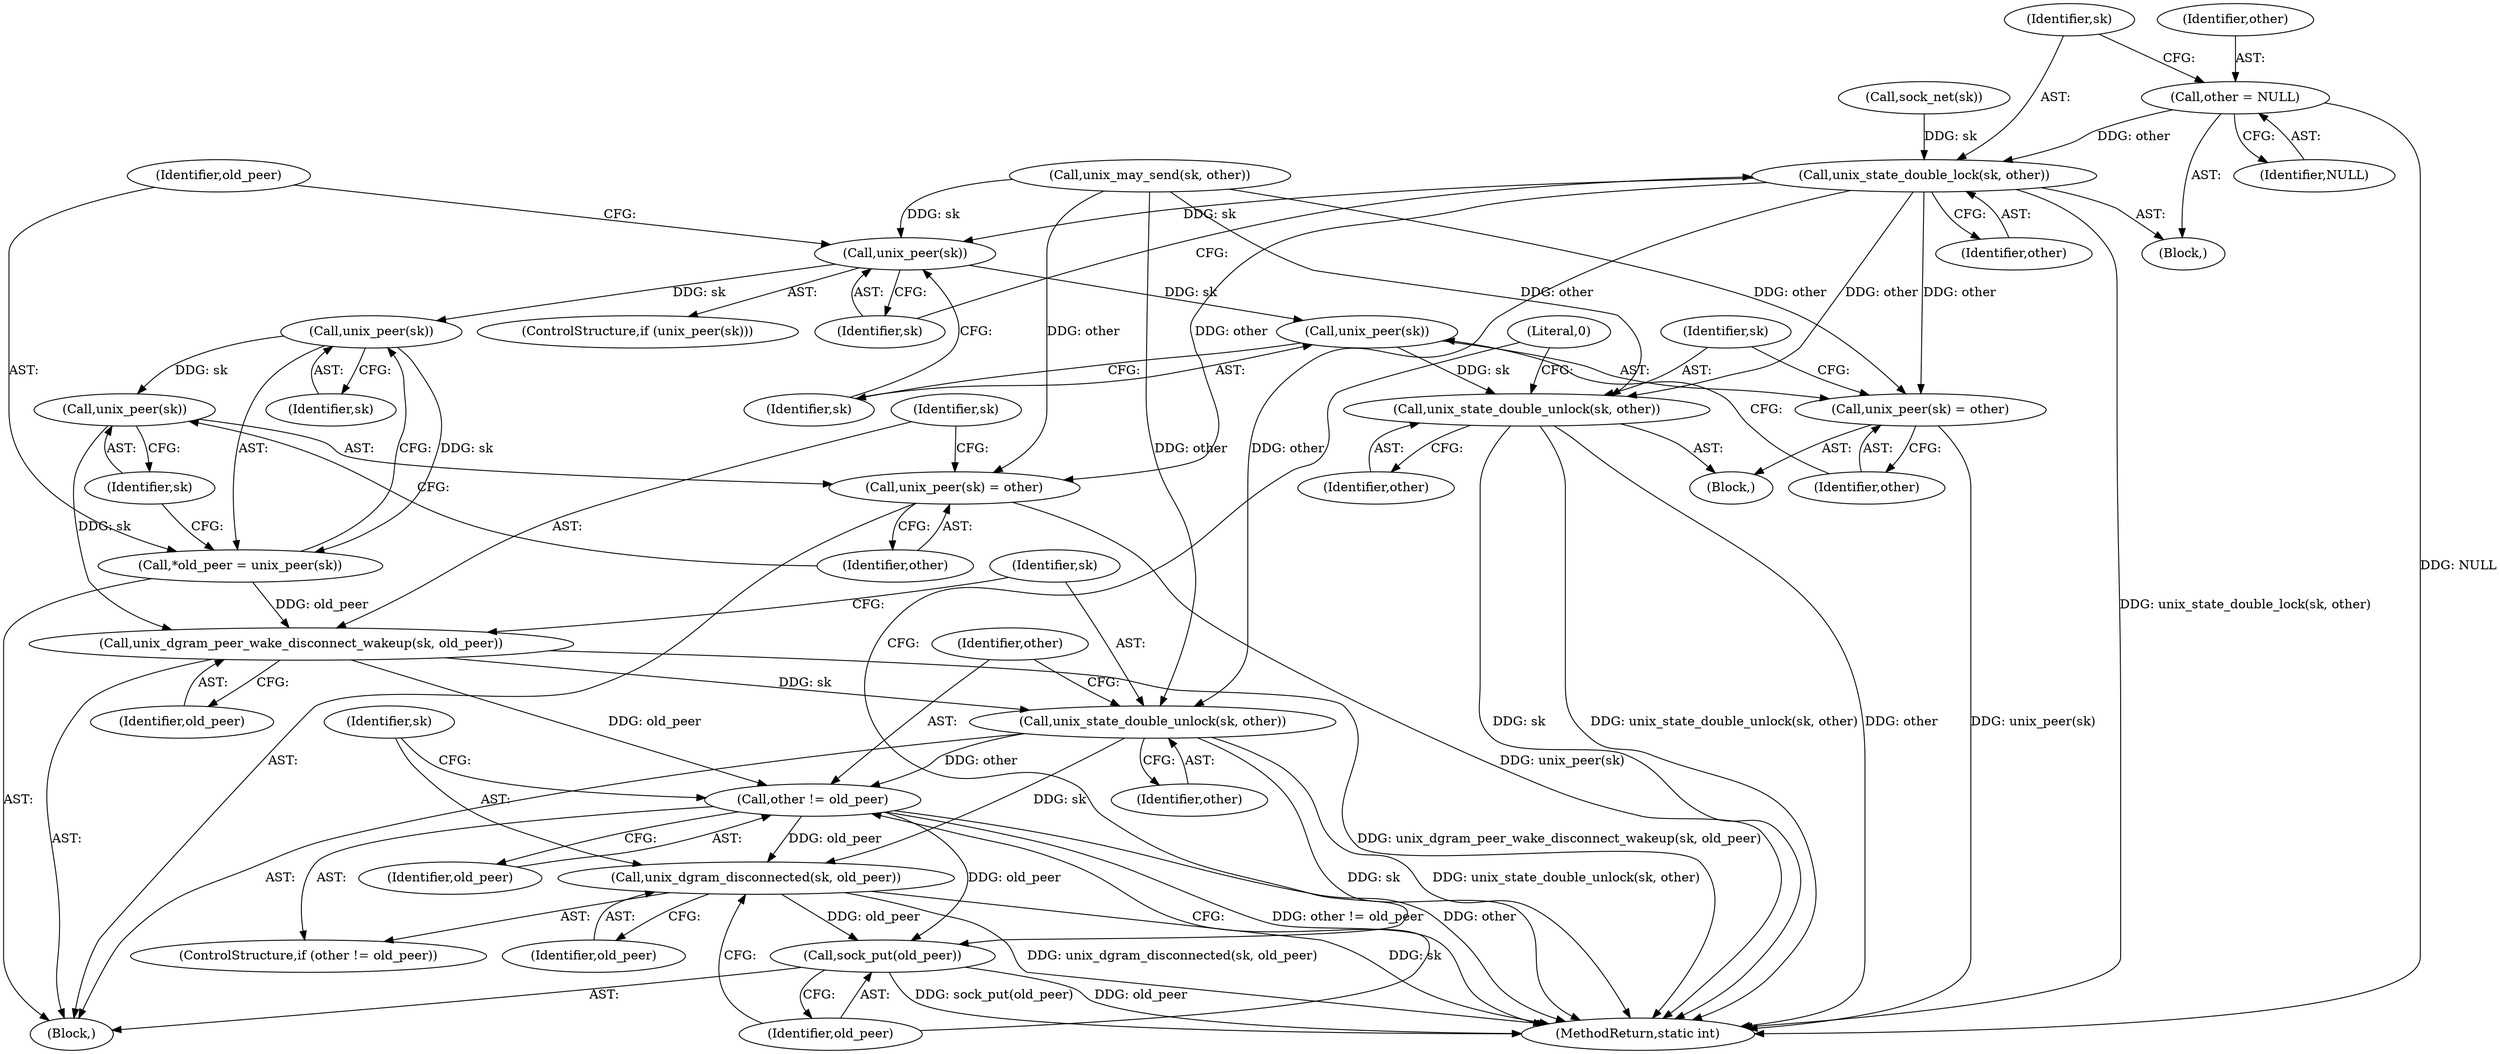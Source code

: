 digraph "0_linux_7d267278a9ece963d77eefec61630223fce08c6c_0@pointer" {
"1000227" [label="(Call,other = NULL)"];
"1000230" [label="(Call,unix_state_double_lock(sk, other))"];
"1000234" [label="(Call,unix_peer(sk))"];
"1000240" [label="(Call,unix_peer(sk))"];
"1000238" [label="(Call,*old_peer = unix_peer(sk))"];
"1000246" [label="(Call,unix_dgram_peer_wake_disconnect_wakeup(sk, old_peer))"];
"1000249" [label="(Call,unix_state_double_unlock(sk, other))"];
"1000253" [label="(Call,other != old_peer)"];
"1000256" [label="(Call,unix_dgram_disconnected(sk, old_peer))"];
"1000259" [label="(Call,sock_put(old_peer))"];
"1000243" [label="(Call,unix_peer(sk))"];
"1000264" [label="(Call,unix_peer(sk))"];
"1000267" [label="(Call,unix_state_double_unlock(sk, other))"];
"1000242" [label="(Call,unix_peer(sk) = other)"];
"1000263" [label="(Call,unix_peer(sk) = other)"];
"1000251" [label="(Identifier,other)"];
"1000258" [label="(Identifier,old_peer)"];
"1000262" [label="(Block,)"];
"1000246" [label="(Call,unix_dgram_peer_wake_disconnect_wakeup(sk, old_peer))"];
"1000236" [label="(Block,)"];
"1000233" [label="(ControlStructure,if (unix_peer(sk)))"];
"1000267" [label="(Call,unix_state_double_unlock(sk, other))"];
"1000238" [label="(Call,*old_peer = unix_peer(sk))"];
"1000271" [label="(Literal,0)"];
"1000228" [label="(Identifier,other)"];
"1000255" [label="(Identifier,old_peer)"];
"1000265" [label="(Identifier,sk)"];
"1000231" [label="(Identifier,sk)"];
"1000260" [label="(Identifier,old_peer)"];
"1000249" [label="(Call,unix_state_double_unlock(sk, other))"];
"1000240" [label="(Call,unix_peer(sk))"];
"1000243" [label="(Call,unix_peer(sk))"];
"1000230" [label="(Call,unix_state_double_lock(sk, other))"];
"1000269" [label="(Identifier,other)"];
"1000256" [label="(Call,unix_dgram_disconnected(sk, old_peer))"];
"1000268" [label="(Identifier,sk)"];
"1000118" [label="(Call,sock_net(sk))"];
"1000263" [label="(Call,unix_peer(sk) = other)"];
"1000242" [label="(Call,unix_peer(sk) = other)"];
"1000257" [label="(Identifier,sk)"];
"1000248" [label="(Identifier,old_peer)"];
"1000266" [label="(Identifier,other)"];
"1000235" [label="(Identifier,sk)"];
"1000250" [label="(Identifier,sk)"];
"1000259" [label="(Call,sock_put(old_peer))"];
"1000245" [label="(Identifier,other)"];
"1000247" [label="(Identifier,sk)"];
"1000254" [label="(Identifier,other)"];
"1000253" [label="(Call,other != old_peer)"];
"1000281" [label="(MethodReturn,static int)"];
"1000241" [label="(Identifier,sk)"];
"1000234" [label="(Call,unix_peer(sk))"];
"1000209" [label="(Call,unix_may_send(sk, other))"];
"1000229" [label="(Identifier,NULL)"];
"1000239" [label="(Identifier,old_peer)"];
"1000264" [label="(Call,unix_peer(sk))"];
"1000226" [label="(Block,)"];
"1000227" [label="(Call,other = NULL)"];
"1000232" [label="(Identifier,other)"];
"1000244" [label="(Identifier,sk)"];
"1000252" [label="(ControlStructure,if (other != old_peer))"];
"1000227" -> "1000226"  [label="AST: "];
"1000227" -> "1000229"  [label="CFG: "];
"1000228" -> "1000227"  [label="AST: "];
"1000229" -> "1000227"  [label="AST: "];
"1000231" -> "1000227"  [label="CFG: "];
"1000227" -> "1000281"  [label="DDG: NULL"];
"1000227" -> "1000230"  [label="DDG: other"];
"1000230" -> "1000226"  [label="AST: "];
"1000230" -> "1000232"  [label="CFG: "];
"1000231" -> "1000230"  [label="AST: "];
"1000232" -> "1000230"  [label="AST: "];
"1000235" -> "1000230"  [label="CFG: "];
"1000230" -> "1000281"  [label="DDG: unix_state_double_lock(sk, other)"];
"1000118" -> "1000230"  [label="DDG: sk"];
"1000230" -> "1000234"  [label="DDG: sk"];
"1000230" -> "1000242"  [label="DDG: other"];
"1000230" -> "1000249"  [label="DDG: other"];
"1000230" -> "1000263"  [label="DDG: other"];
"1000230" -> "1000267"  [label="DDG: other"];
"1000234" -> "1000233"  [label="AST: "];
"1000234" -> "1000235"  [label="CFG: "];
"1000235" -> "1000234"  [label="AST: "];
"1000239" -> "1000234"  [label="CFG: "];
"1000265" -> "1000234"  [label="CFG: "];
"1000209" -> "1000234"  [label="DDG: sk"];
"1000234" -> "1000240"  [label="DDG: sk"];
"1000234" -> "1000264"  [label="DDG: sk"];
"1000240" -> "1000238"  [label="AST: "];
"1000240" -> "1000241"  [label="CFG: "];
"1000241" -> "1000240"  [label="AST: "];
"1000238" -> "1000240"  [label="CFG: "];
"1000240" -> "1000238"  [label="DDG: sk"];
"1000240" -> "1000243"  [label="DDG: sk"];
"1000238" -> "1000236"  [label="AST: "];
"1000239" -> "1000238"  [label="AST: "];
"1000244" -> "1000238"  [label="CFG: "];
"1000238" -> "1000246"  [label="DDG: old_peer"];
"1000246" -> "1000236"  [label="AST: "];
"1000246" -> "1000248"  [label="CFG: "];
"1000247" -> "1000246"  [label="AST: "];
"1000248" -> "1000246"  [label="AST: "];
"1000250" -> "1000246"  [label="CFG: "];
"1000246" -> "1000281"  [label="DDG: unix_dgram_peer_wake_disconnect_wakeup(sk, old_peer)"];
"1000243" -> "1000246"  [label="DDG: sk"];
"1000246" -> "1000249"  [label="DDG: sk"];
"1000246" -> "1000253"  [label="DDG: old_peer"];
"1000249" -> "1000236"  [label="AST: "];
"1000249" -> "1000251"  [label="CFG: "];
"1000250" -> "1000249"  [label="AST: "];
"1000251" -> "1000249"  [label="AST: "];
"1000254" -> "1000249"  [label="CFG: "];
"1000249" -> "1000281"  [label="DDG: sk"];
"1000249" -> "1000281"  [label="DDG: unix_state_double_unlock(sk, other)"];
"1000209" -> "1000249"  [label="DDG: other"];
"1000249" -> "1000253"  [label="DDG: other"];
"1000249" -> "1000256"  [label="DDG: sk"];
"1000253" -> "1000252"  [label="AST: "];
"1000253" -> "1000255"  [label="CFG: "];
"1000254" -> "1000253"  [label="AST: "];
"1000255" -> "1000253"  [label="AST: "];
"1000257" -> "1000253"  [label="CFG: "];
"1000260" -> "1000253"  [label="CFG: "];
"1000253" -> "1000281"  [label="DDG: other != old_peer"];
"1000253" -> "1000281"  [label="DDG: other"];
"1000253" -> "1000256"  [label="DDG: old_peer"];
"1000253" -> "1000259"  [label="DDG: old_peer"];
"1000256" -> "1000252"  [label="AST: "];
"1000256" -> "1000258"  [label="CFG: "];
"1000257" -> "1000256"  [label="AST: "];
"1000258" -> "1000256"  [label="AST: "];
"1000260" -> "1000256"  [label="CFG: "];
"1000256" -> "1000281"  [label="DDG: sk"];
"1000256" -> "1000281"  [label="DDG: unix_dgram_disconnected(sk, old_peer)"];
"1000256" -> "1000259"  [label="DDG: old_peer"];
"1000259" -> "1000236"  [label="AST: "];
"1000259" -> "1000260"  [label="CFG: "];
"1000260" -> "1000259"  [label="AST: "];
"1000271" -> "1000259"  [label="CFG: "];
"1000259" -> "1000281"  [label="DDG: sock_put(old_peer)"];
"1000259" -> "1000281"  [label="DDG: old_peer"];
"1000243" -> "1000242"  [label="AST: "];
"1000243" -> "1000244"  [label="CFG: "];
"1000244" -> "1000243"  [label="AST: "];
"1000245" -> "1000243"  [label="CFG: "];
"1000264" -> "1000263"  [label="AST: "];
"1000264" -> "1000265"  [label="CFG: "];
"1000265" -> "1000264"  [label="AST: "];
"1000266" -> "1000264"  [label="CFG: "];
"1000264" -> "1000267"  [label="DDG: sk"];
"1000267" -> "1000262"  [label="AST: "];
"1000267" -> "1000269"  [label="CFG: "];
"1000268" -> "1000267"  [label="AST: "];
"1000269" -> "1000267"  [label="AST: "];
"1000271" -> "1000267"  [label="CFG: "];
"1000267" -> "1000281"  [label="DDG: other"];
"1000267" -> "1000281"  [label="DDG: sk"];
"1000267" -> "1000281"  [label="DDG: unix_state_double_unlock(sk, other)"];
"1000209" -> "1000267"  [label="DDG: other"];
"1000242" -> "1000236"  [label="AST: "];
"1000242" -> "1000245"  [label="CFG: "];
"1000245" -> "1000242"  [label="AST: "];
"1000247" -> "1000242"  [label="CFG: "];
"1000242" -> "1000281"  [label="DDG: unix_peer(sk)"];
"1000209" -> "1000242"  [label="DDG: other"];
"1000263" -> "1000262"  [label="AST: "];
"1000263" -> "1000266"  [label="CFG: "];
"1000266" -> "1000263"  [label="AST: "];
"1000268" -> "1000263"  [label="CFG: "];
"1000263" -> "1000281"  [label="DDG: unix_peer(sk)"];
"1000209" -> "1000263"  [label="DDG: other"];
}
